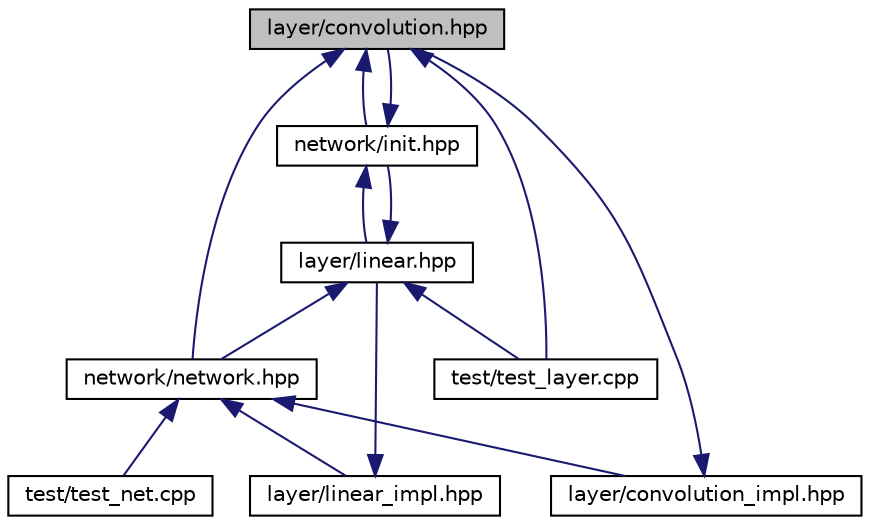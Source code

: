 digraph "layer/convolution.hpp"
{
 // LATEX_PDF_SIZE
  edge [fontname="Helvetica",fontsize="10",labelfontname="Helvetica",labelfontsize="10"];
  node [fontname="Helvetica",fontsize="10",shape=record];
  Node31 [label="layer/convolution.hpp",height=0.2,width=0.4,color="black", fillcolor="grey75", style="filled", fontcolor="black",tooltip=" "];
  Node31 -> Node32 [dir="back",color="midnightblue",fontsize="10",style="solid",fontname="Helvetica"];
  Node32 [label="network/init.hpp",height=0.2,width=0.4,color="black", fillcolor="white", style="filled",URL="$init_8hpp.html",tooltip="Init the network. Containing two funcitons: kaiming_normal and kaiming_uniform."];
  Node32 -> Node31 [dir="back",color="midnightblue",fontsize="10",style="solid",fontname="Helvetica"];
  Node32 -> Node33 [dir="back",color="midnightblue",fontsize="10",style="solid",fontname="Helvetica"];
  Node33 [label="layer/linear.hpp",height=0.2,width=0.4,color="black", fillcolor="white", style="filled",URL="$linear_8hpp.html",tooltip="linear.hpp"];
  Node33 -> Node32 [dir="back",color="midnightblue",fontsize="10",style="solid",fontname="Helvetica"];
  Node33 -> Node34 [dir="back",color="midnightblue",fontsize="10",style="solid",fontname="Helvetica"];
  Node34 [label="network/network.hpp",height=0.2,width=0.4,color="black", fillcolor="white", style="filled",URL="$network_8hpp.html",tooltip=" "];
  Node34 -> Node35 [dir="back",color="midnightblue",fontsize="10",style="solid",fontname="Helvetica"];
  Node35 [label="layer/convolution_impl.hpp",height=0.2,width=0.4,color="black", fillcolor="white", style="filled",URL="$convolution__impl_8hpp.html",tooltip="implementation for the convolution"];
  Node35 -> Node31 [dir="back",color="midnightblue",fontsize="10",style="solid",fontname="Helvetica"];
  Node34 -> Node36 [dir="back",color="midnightblue",fontsize="10",style="solid",fontname="Helvetica"];
  Node36 [label="layer/linear_impl.hpp",height=0.2,width=0.4,color="black", fillcolor="white", style="filled",URL="$linear__impl_8hpp.html",tooltip="linear_impl.hpp"];
  Node36 -> Node33 [dir="back",color="midnightblue",fontsize="10",style="solid",fontname="Helvetica"];
  Node34 -> Node37 [dir="back",color="midnightblue",fontsize="10",style="solid",fontname="Helvetica"];
  Node37 [label="test/test_net.cpp",height=0.2,width=0.4,color="black", fillcolor="white", style="filled",URL="$test__net_8cpp.html",tooltip=" "];
  Node33 -> Node38 [dir="back",color="midnightblue",fontsize="10",style="solid",fontname="Helvetica"];
  Node38 [label="test/test_layer.cpp",height=0.2,width=0.4,color="black", fillcolor="white", style="filled",URL="$test__layer_8cpp.html",tooltip=" "];
  Node31 -> Node34 [dir="back",color="midnightblue",fontsize="10",style="solid",fontname="Helvetica"];
  Node31 -> Node38 [dir="back",color="midnightblue",fontsize="10",style="solid",fontname="Helvetica"];
}
